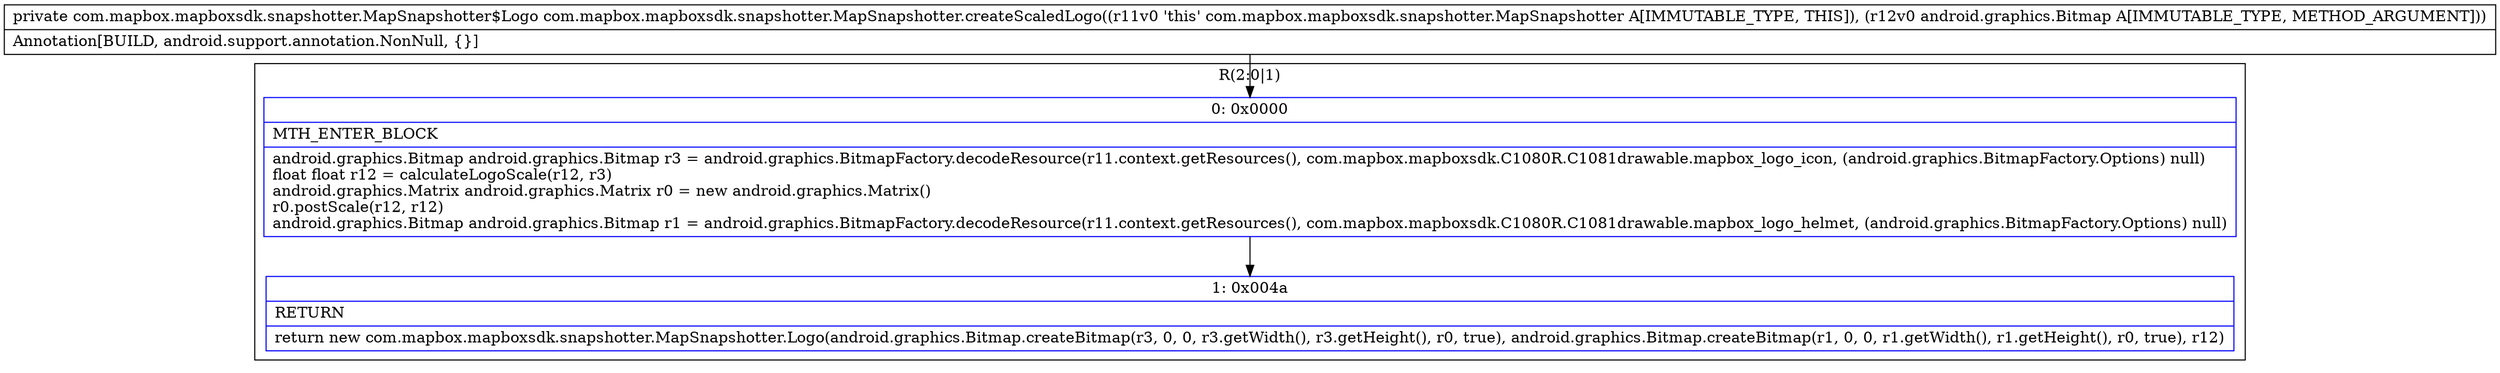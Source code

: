 digraph "CFG forcom.mapbox.mapboxsdk.snapshotter.MapSnapshotter.createScaledLogo(Landroid\/graphics\/Bitmap;)Lcom\/mapbox\/mapboxsdk\/snapshotter\/MapSnapshotter$Logo;" {
subgraph cluster_Region_745531698 {
label = "R(2:0|1)";
node [shape=record,color=blue];
Node_0 [shape=record,label="{0\:\ 0x0000|MTH_ENTER_BLOCK\l|android.graphics.Bitmap android.graphics.Bitmap r3 = android.graphics.BitmapFactory.decodeResource(r11.context.getResources(), com.mapbox.mapboxsdk.C1080R.C1081drawable.mapbox_logo_icon, (android.graphics.BitmapFactory.Options) null)\lfloat float r12 = calculateLogoScale(r12, r3)\landroid.graphics.Matrix android.graphics.Matrix r0 = new android.graphics.Matrix()\lr0.postScale(r12, r12)\landroid.graphics.Bitmap android.graphics.Bitmap r1 = android.graphics.BitmapFactory.decodeResource(r11.context.getResources(), com.mapbox.mapboxsdk.C1080R.C1081drawable.mapbox_logo_helmet, (android.graphics.BitmapFactory.Options) null)\l}"];
Node_1 [shape=record,label="{1\:\ 0x004a|RETURN\l|return new com.mapbox.mapboxsdk.snapshotter.MapSnapshotter.Logo(android.graphics.Bitmap.createBitmap(r3, 0, 0, r3.getWidth(), r3.getHeight(), r0, true), android.graphics.Bitmap.createBitmap(r1, 0, 0, r1.getWidth(), r1.getHeight(), r0, true), r12)\l}"];
}
MethodNode[shape=record,label="{private com.mapbox.mapboxsdk.snapshotter.MapSnapshotter$Logo com.mapbox.mapboxsdk.snapshotter.MapSnapshotter.createScaledLogo((r11v0 'this' com.mapbox.mapboxsdk.snapshotter.MapSnapshotter A[IMMUTABLE_TYPE, THIS]), (r12v0 android.graphics.Bitmap A[IMMUTABLE_TYPE, METHOD_ARGUMENT]))  | Annotation[BUILD, android.support.annotation.NonNull, \{\}]\l}"];
MethodNode -> Node_0;
Node_0 -> Node_1;
}

